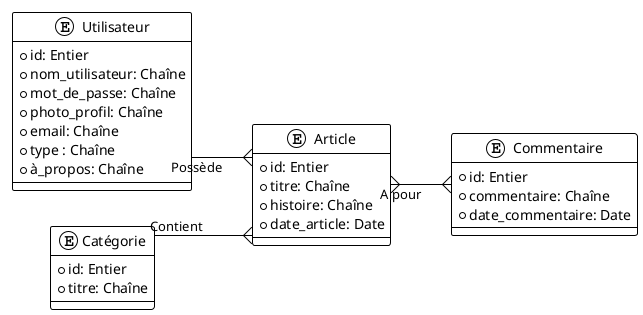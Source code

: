 @startuml
!theme plain
skinparam linetype ortho
left to right direction
' Define entities
entity "Utilisateur" {
    + id: Entier
    + nom_utilisateur: Chaîne
    + mot_de_passe: Chaîne
    + photo_profil: Chaîne
    + email: Chaîne
    + type : Chaîne
    + à_propos: Chaîne
}
entity "Catégorie" {
    + id: Entier
    + titre: Chaîne
}

entity "Article" {
    + id: Entier
    + titre: Chaîne
    + histoire: Chaîne
    + date_article: Date
}

entity "Commentaire" {
    + id: Entier
    + commentaire: Chaîne
    + date_commentaire: Date
}

' Relationships
Utilisateur --{ Article : "Possède"
Article }--{ Commentaire : "A pour"
Catégorie --{ Article : "Contient"


@enduml